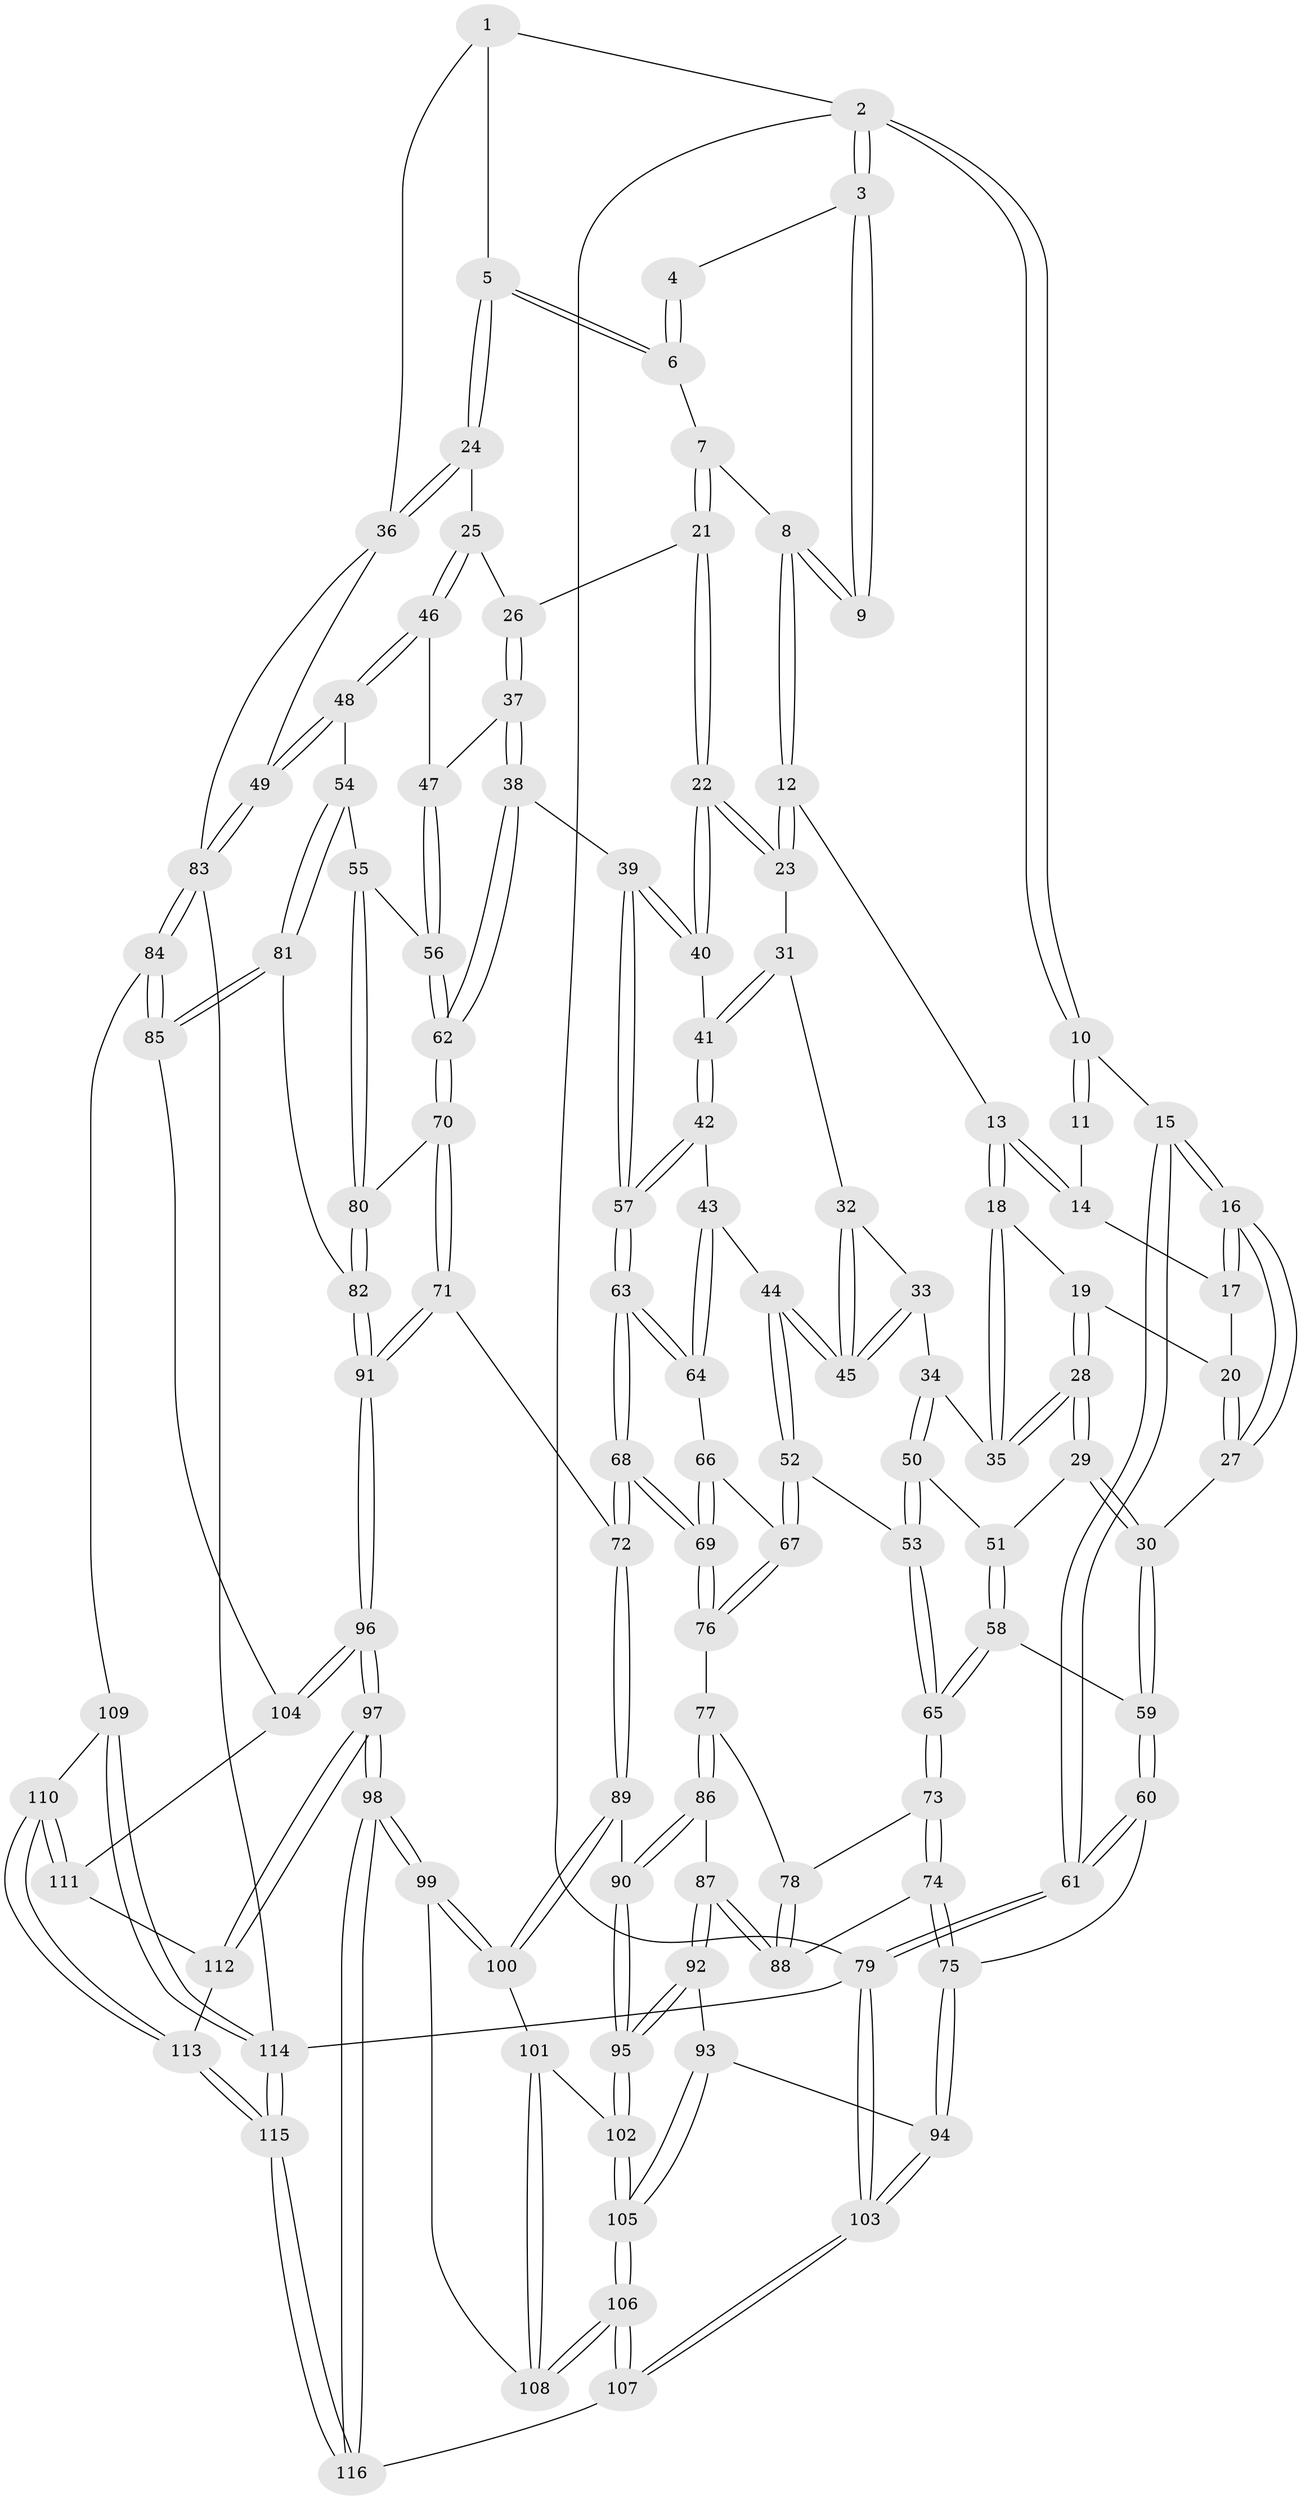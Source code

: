 // Generated by graph-tools (version 1.1) at 2025/17/03/09/25 04:17:05]
// undirected, 116 vertices, 286 edges
graph export_dot {
graph [start="1"]
  node [color=gray90,style=filled];
  1 [pos="+0.7964780450366987+0"];
  2 [pos="+0+0"];
  3 [pos="+0.29403296847159294+0"];
  4 [pos="+0.5856717834038678+0"];
  5 [pos="+0.7828337593343613+0.12847581803497174"];
  6 [pos="+0.6011724333572382+0.12851569729044326"];
  7 [pos="+0.5015072235774256+0.1560043748321944"];
  8 [pos="+0.374384046722185+0.08967627457255875"];
  9 [pos="+0.29384447174104605+0"];
  10 [pos="+0+0.1328829059104965"];
  11 [pos="+0.1419644946271501+0.05234486000921771"];
  12 [pos="+0.35681015353330797+0.12954234221409952"];
  13 [pos="+0.22207608452934463+0.21588362053993654"];
  14 [pos="+0.10397709367467403+0.1556466580274033"];
  15 [pos="+0+0.2615999121535816"];
  16 [pos="+0+0.274549503135093"];
  17 [pos="+0.09133237070850882+0.17336830129060274"];
  18 [pos="+0.19652871986035503+0.25575802680089776"];
  19 [pos="+0.15978193333134305+0.2580855822029047"];
  20 [pos="+0.1567194317939352+0.2559549301297364"];
  21 [pos="+0.5232867707719744+0.22922906660362963"];
  22 [pos="+0.45806671211228955+0.32942252204502537"];
  23 [pos="+0.34653831137557994+0.23355221998237227"];
  24 [pos="+0.7917769006493999+0.14379032514253753"];
  25 [pos="+0.7963477061026119+0.2002653754313484"];
  26 [pos="+0.5664122936423157+0.2787762412243659"];
  27 [pos="+0+0.31110508487921484"];
  28 [pos="+0.1254760524076418+0.34675372514874886"];
  29 [pos="+0.12031796816977128+0.35331766884582555"];
  30 [pos="+0.01687234386075225+0.3310461700586532"];
  31 [pos="+0.3335250284964925+0.2739606740226558"];
  32 [pos="+0.3238860496224034+0.28507748651854026"];
  33 [pos="+0.24943710137626382+0.3193405544374422"];
  34 [pos="+0.24436554249682313+0.3203131084527539"];
  35 [pos="+0.21857849107423513+0.29994152608594793"];
  36 [pos="+1+0.052100767820424956"];
  37 [pos="+0.5960978100999137+0.36732298535364083"];
  38 [pos="+0.5790173489242634+0.4228226330936884"];
  39 [pos="+0.5591368726811281+0.4247851768956744"];
  40 [pos="+0.45664772059408376+0.34104609351103665"];
  41 [pos="+0.4073190942351471+0.37008263375511824"];
  42 [pos="+0.4028113646713882+0.38270502481828617"];
  43 [pos="+0.343486095052704+0.42525049942787885"];
  44 [pos="+0.32108793822022674+0.4314806185527065"];
  45 [pos="+0.32086483823697914+0.42996208504717287"];
  46 [pos="+0.804305940222785+0.23145183009028503"];
  47 [pos="+0.7797133734194132+0.28139163579703047"];
  48 [pos="+1+0.39377827698977913"];
  49 [pos="+1+0.3884912873489795"];
  50 [pos="+0.1976403389914291+0.4208335569752937"];
  51 [pos="+0.12994028610613978+0.36473143855872553"];
  52 [pos="+0.27169317889252337+0.4882594779828003"];
  53 [pos="+0.22145534482015614+0.4839979771187564"];
  54 [pos="+0.9033076939584945+0.5102681505374127"];
  55 [pos="+0.8753015762830468+0.5061750500491642"];
  56 [pos="+0.7759819513967375+0.3836482387585309"];
  57 [pos="+0.481425692838953+0.4668750291911143"];
  58 [pos="+0.07618522136466856+0.4792232086834463"];
  59 [pos="+0.06490514463302163+0.47873287561150674"];
  60 [pos="+0+0.6521450499743661"];
  61 [pos="+0+0.6520130950183488"];
  62 [pos="+0.6470361976293765+0.49957660933635883"];
  63 [pos="+0.48058250297384636+0.4679361525615202"];
  64 [pos="+0.4447423918361693+0.48093334376621516"];
  65 [pos="+0.19160261662060799+0.5072964587498818"];
  66 [pos="+0.4347376886696558+0.4906474055393238"];
  67 [pos="+0.3406964326371704+0.5649061923539421"];
  68 [pos="+0.5060636941883065+0.6986580591680589"];
  69 [pos="+0.46455383036480974+0.6698897232534586"];
  70 [pos="+0.6648196759810762+0.5697887741955507"];
  71 [pos="+0.5205428178777021+0.7031135784702325"];
  72 [pos="+0.5103803227165459+0.7035165151489845"];
  73 [pos="+0.14990418335884073+0.6148010953751399"];
  74 [pos="+0.10121591704896168+0.6666429580162353"];
  75 [pos="+0.03349253600833494+0.6959233517859661"];
  76 [pos="+0.3516516371795347+0.597735420077005"];
  77 [pos="+0.3048688142667711+0.6394693245581516"];
  78 [pos="+0.2760007608303327+0.6485619836741097"];
  79 [pos="+0+1"];
  80 [pos="+0.7043423729809699+0.5814068743033867"];
  81 [pos="+0.9225321578266065+0.7501736408579015"];
  82 [pos="+0.7921289337758038+0.7026624053542275"];
  83 [pos="+1+0.8114511879884447"];
  84 [pos="+1+0.799397298631526"];
  85 [pos="+0.940942233528312+0.7718268443051611"];
  86 [pos="+0.30719164844317054+0.7087036252460625"];
  87 [pos="+0.2503024426683787+0.763238236155364"];
  88 [pos="+0.229663432703638+0.7314199885144044"];
  89 [pos="+0.49113674407506186+0.7261630562531903"];
  90 [pos="+0.3999820880621935+0.7655131289923298"];
  91 [pos="+0.6453017771123529+0.8176144044433608"];
  92 [pos="+0.26005862214848346+0.809047302886017"];
  93 [pos="+0.18227968439030987+0.8422165760642232"];
  94 [pos="+0.10015301275822623+0.8199268766671376"];
  95 [pos="+0.3105308301604923+0.8325330779783331"];
  96 [pos="+0.6801704303455205+0.9127388720153937"];
  97 [pos="+0.6619929624668249+1"];
  98 [pos="+0.6248393899807467+1"];
  99 [pos="+0.49483422935660754+0.9500720804566349"];
  100 [pos="+0.4737124090398907+0.8557328704990901"];
  101 [pos="+0.3719792359256052+0.8963237324459771"];
  102 [pos="+0.3169556732788066+0.8603454551156389"];
  103 [pos="+0+1"];
  104 [pos="+0.8074394355987385+0.8564317860933133"];
  105 [pos="+0.22024094810525618+1"];
  106 [pos="+0.20079709222183892+1"];
  107 [pos="+0.19357346120869104+1"];
  108 [pos="+0.39513371746542875+0.9418966008052486"];
  109 [pos="+0.9236388041053706+0.9341503145129683"];
  110 [pos="+0.8701101325445407+0.9534413661599239"];
  111 [pos="+0.8429982371695272+0.9558963404434233"];
  112 [pos="+0.8403376600548675+0.9571562430377905"];
  113 [pos="+0.8477066844557603+1"];
  114 [pos="+0.9030283872593645+1"];
  115 [pos="+0.7958057557761251+1"];
  116 [pos="+0.6233762341105448+1"];
  1 -- 2;
  1 -- 5;
  1 -- 36;
  2 -- 3;
  2 -- 3;
  2 -- 10;
  2 -- 10;
  2 -- 79;
  3 -- 4;
  3 -- 9;
  3 -- 9;
  4 -- 6;
  4 -- 6;
  5 -- 6;
  5 -- 6;
  5 -- 24;
  5 -- 24;
  6 -- 7;
  7 -- 8;
  7 -- 21;
  7 -- 21;
  8 -- 9;
  8 -- 9;
  8 -- 12;
  8 -- 12;
  10 -- 11;
  10 -- 11;
  10 -- 15;
  11 -- 14;
  12 -- 13;
  12 -- 23;
  12 -- 23;
  13 -- 14;
  13 -- 14;
  13 -- 18;
  13 -- 18;
  14 -- 17;
  15 -- 16;
  15 -- 16;
  15 -- 61;
  15 -- 61;
  16 -- 17;
  16 -- 17;
  16 -- 27;
  16 -- 27;
  17 -- 20;
  18 -- 19;
  18 -- 35;
  18 -- 35;
  19 -- 20;
  19 -- 28;
  19 -- 28;
  20 -- 27;
  20 -- 27;
  21 -- 22;
  21 -- 22;
  21 -- 26;
  22 -- 23;
  22 -- 23;
  22 -- 40;
  22 -- 40;
  23 -- 31;
  24 -- 25;
  24 -- 36;
  24 -- 36;
  25 -- 26;
  25 -- 46;
  25 -- 46;
  26 -- 37;
  26 -- 37;
  27 -- 30;
  28 -- 29;
  28 -- 29;
  28 -- 35;
  28 -- 35;
  29 -- 30;
  29 -- 30;
  29 -- 51;
  30 -- 59;
  30 -- 59;
  31 -- 32;
  31 -- 41;
  31 -- 41;
  32 -- 33;
  32 -- 45;
  32 -- 45;
  33 -- 34;
  33 -- 45;
  33 -- 45;
  34 -- 35;
  34 -- 50;
  34 -- 50;
  36 -- 49;
  36 -- 83;
  37 -- 38;
  37 -- 38;
  37 -- 47;
  38 -- 39;
  38 -- 62;
  38 -- 62;
  39 -- 40;
  39 -- 40;
  39 -- 57;
  39 -- 57;
  40 -- 41;
  41 -- 42;
  41 -- 42;
  42 -- 43;
  42 -- 57;
  42 -- 57;
  43 -- 44;
  43 -- 64;
  43 -- 64;
  44 -- 45;
  44 -- 45;
  44 -- 52;
  44 -- 52;
  46 -- 47;
  46 -- 48;
  46 -- 48;
  47 -- 56;
  47 -- 56;
  48 -- 49;
  48 -- 49;
  48 -- 54;
  49 -- 83;
  49 -- 83;
  50 -- 51;
  50 -- 53;
  50 -- 53;
  51 -- 58;
  51 -- 58;
  52 -- 53;
  52 -- 67;
  52 -- 67;
  53 -- 65;
  53 -- 65;
  54 -- 55;
  54 -- 81;
  54 -- 81;
  55 -- 56;
  55 -- 80;
  55 -- 80;
  56 -- 62;
  56 -- 62;
  57 -- 63;
  57 -- 63;
  58 -- 59;
  58 -- 65;
  58 -- 65;
  59 -- 60;
  59 -- 60;
  60 -- 61;
  60 -- 61;
  60 -- 75;
  61 -- 79;
  61 -- 79;
  62 -- 70;
  62 -- 70;
  63 -- 64;
  63 -- 64;
  63 -- 68;
  63 -- 68;
  64 -- 66;
  65 -- 73;
  65 -- 73;
  66 -- 67;
  66 -- 69;
  66 -- 69;
  67 -- 76;
  67 -- 76;
  68 -- 69;
  68 -- 69;
  68 -- 72;
  68 -- 72;
  69 -- 76;
  69 -- 76;
  70 -- 71;
  70 -- 71;
  70 -- 80;
  71 -- 72;
  71 -- 91;
  71 -- 91;
  72 -- 89;
  72 -- 89;
  73 -- 74;
  73 -- 74;
  73 -- 78;
  74 -- 75;
  74 -- 75;
  74 -- 88;
  75 -- 94;
  75 -- 94;
  76 -- 77;
  77 -- 78;
  77 -- 86;
  77 -- 86;
  78 -- 88;
  78 -- 88;
  79 -- 103;
  79 -- 103;
  79 -- 114;
  80 -- 82;
  80 -- 82;
  81 -- 82;
  81 -- 85;
  81 -- 85;
  82 -- 91;
  82 -- 91;
  83 -- 84;
  83 -- 84;
  83 -- 114;
  84 -- 85;
  84 -- 85;
  84 -- 109;
  85 -- 104;
  86 -- 87;
  86 -- 90;
  86 -- 90;
  87 -- 88;
  87 -- 88;
  87 -- 92;
  87 -- 92;
  89 -- 90;
  89 -- 100;
  89 -- 100;
  90 -- 95;
  90 -- 95;
  91 -- 96;
  91 -- 96;
  92 -- 93;
  92 -- 95;
  92 -- 95;
  93 -- 94;
  93 -- 105;
  93 -- 105;
  94 -- 103;
  94 -- 103;
  95 -- 102;
  95 -- 102;
  96 -- 97;
  96 -- 97;
  96 -- 104;
  96 -- 104;
  97 -- 98;
  97 -- 98;
  97 -- 112;
  97 -- 112;
  98 -- 99;
  98 -- 99;
  98 -- 116;
  98 -- 116;
  99 -- 100;
  99 -- 100;
  99 -- 108;
  100 -- 101;
  101 -- 102;
  101 -- 108;
  101 -- 108;
  102 -- 105;
  102 -- 105;
  103 -- 107;
  103 -- 107;
  104 -- 111;
  105 -- 106;
  105 -- 106;
  106 -- 107;
  106 -- 107;
  106 -- 108;
  106 -- 108;
  107 -- 116;
  109 -- 110;
  109 -- 114;
  109 -- 114;
  110 -- 111;
  110 -- 111;
  110 -- 113;
  110 -- 113;
  111 -- 112;
  112 -- 113;
  113 -- 115;
  113 -- 115;
  114 -- 115;
  114 -- 115;
  115 -- 116;
  115 -- 116;
}
